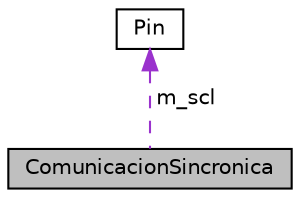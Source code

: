 digraph "ComunicacionSincronica"
{
 // LATEX_PDF_SIZE
  edge [fontname="Helvetica",fontsize="10",labelfontname="Helvetica",labelfontsize="10"];
  node [fontname="Helvetica",fontsize="10",shape=record];
  Node1 [label="ComunicacionSincronica",height=0.2,width=0.4,color="black", fillcolor="grey75", style="filled", fontcolor="black",tooltip="Clase del objeto ComunicacionAsincronica Clase abstracta pura para la generación de comunicaciones si..."];
  Node2 -> Node1 [dir="back",color="darkorchid3",fontsize="10",style="dashed",label=" m_scl" ,fontname="Helvetica"];
  Node2 [label="Pin",height=0.2,width=0.4,color="black", fillcolor="white", style="filled",URL="$class_pin.html",tooltip="Clase del objeto Pin."];
}
